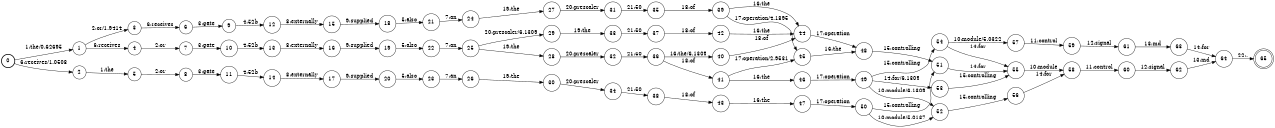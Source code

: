 digraph FST {
rankdir = LR;
size = "8.5,11";
label = "";
center = 1;
orientation = Portrait;
ranksep = "0.4";
nodesep = "0.25";
0 [label = "0", shape = circle, style = bold, fontsize = 14]
	0 -> 1 [label = "1:the/0.62695", fontsize = 14];
	0 -> 2 [label = "6:receives/1.0508", fontsize = 14];
1 [label = "1", shape = circle, style = solid, fontsize = 14]
	1 -> 3 [label = "2:or/1.9414", fontsize = 14];
	1 -> 4 [label = "6:receives", fontsize = 14];
2 [label = "2", shape = circle, style = solid, fontsize = 14]
	2 -> 5 [label = "1:the", fontsize = 14];
3 [label = "3", shape = circle, style = solid, fontsize = 14]
	3 -> 6 [label = "6:receives", fontsize = 14];
4 [label = "4", shape = circle, style = solid, fontsize = 14]
	4 -> 7 [label = "2:or", fontsize = 14];
5 [label = "5", shape = circle, style = solid, fontsize = 14]
	5 -> 8 [label = "2:or", fontsize = 14];
6 [label = "6", shape = circle, style = solid, fontsize = 14]
	6 -> 9 [label = "3:gate", fontsize = 14];
7 [label = "7", shape = circle, style = solid, fontsize = 14]
	7 -> 10 [label = "3:gate", fontsize = 14];
8 [label = "8", shape = circle, style = solid, fontsize = 14]
	8 -> 11 [label = "3:gate", fontsize = 14];
9 [label = "9", shape = circle, style = solid, fontsize = 14]
	9 -> 12 [label = "4:52b", fontsize = 14];
10 [label = "10", shape = circle, style = solid, fontsize = 14]
	10 -> 13 [label = "4:52b", fontsize = 14];
11 [label = "11", shape = circle, style = solid, fontsize = 14]
	11 -> 14 [label = "4:52b", fontsize = 14];
12 [label = "12", shape = circle, style = solid, fontsize = 14]
	12 -> 15 [label = "8:externally", fontsize = 14];
13 [label = "13", shape = circle, style = solid, fontsize = 14]
	13 -> 16 [label = "8:externally", fontsize = 14];
14 [label = "14", shape = circle, style = solid, fontsize = 14]
	14 -> 17 [label = "8:externally", fontsize = 14];
15 [label = "15", shape = circle, style = solid, fontsize = 14]
	15 -> 18 [label = "9:supplied", fontsize = 14];
16 [label = "16", shape = circle, style = solid, fontsize = 14]
	16 -> 19 [label = "9:supplied", fontsize = 14];
17 [label = "17", shape = circle, style = solid, fontsize = 14]
	17 -> 20 [label = "9:supplied", fontsize = 14];
18 [label = "18", shape = circle, style = solid, fontsize = 14]
	18 -> 21 [label = "5:also", fontsize = 14];
19 [label = "19", shape = circle, style = solid, fontsize = 14]
	19 -> 22 [label = "5:also", fontsize = 14];
20 [label = "20", shape = circle, style = solid, fontsize = 14]
	20 -> 23 [label = "5:also", fontsize = 14];
21 [label = "21", shape = circle, style = solid, fontsize = 14]
	21 -> 24 [label = "7:an", fontsize = 14];
22 [label = "22", shape = circle, style = solid, fontsize = 14]
	22 -> 25 [label = "7:an", fontsize = 14];
23 [label = "23", shape = circle, style = solid, fontsize = 14]
	23 -> 26 [label = "7:an", fontsize = 14];
24 [label = "24", shape = circle, style = solid, fontsize = 14]
	24 -> 27 [label = "19:the", fontsize = 14];
25 [label = "25", shape = circle, style = solid, fontsize = 14]
	25 -> 28 [label = "19:the", fontsize = 14];
	25 -> 29 [label = "20:prescaler/6.1309", fontsize = 14];
26 [label = "26", shape = circle, style = solid, fontsize = 14]
	26 -> 30 [label = "19:the", fontsize = 14];
27 [label = "27", shape = circle, style = solid, fontsize = 14]
	27 -> 31 [label = "20:prescaler", fontsize = 14];
28 [label = "28", shape = circle, style = solid, fontsize = 14]
	28 -> 32 [label = "20:prescaler", fontsize = 14];
29 [label = "29", shape = circle, style = solid, fontsize = 14]
	29 -> 33 [label = "19:the", fontsize = 14];
30 [label = "30", shape = circle, style = solid, fontsize = 14]
	30 -> 34 [label = "20:prescaler", fontsize = 14];
31 [label = "31", shape = circle, style = solid, fontsize = 14]
	31 -> 35 [label = "21:50", fontsize = 14];
32 [label = "32", shape = circle, style = solid, fontsize = 14]
	32 -> 36 [label = "21:50", fontsize = 14];
33 [label = "33", shape = circle, style = solid, fontsize = 14]
	33 -> 37 [label = "21:50", fontsize = 14];
34 [label = "34", shape = circle, style = solid, fontsize = 14]
	34 -> 38 [label = "21:50", fontsize = 14];
35 [label = "35", shape = circle, style = solid, fontsize = 14]
	35 -> 39 [label = "18:of", fontsize = 14];
36 [label = "36", shape = circle, style = solid, fontsize = 14]
	36 -> 40 [label = "16:the/6.1309", fontsize = 14];
	36 -> 41 [label = "18:of", fontsize = 14];
37 [label = "37", shape = circle, style = solid, fontsize = 14]
	37 -> 42 [label = "18:of", fontsize = 14];
38 [label = "38", shape = circle, style = solid, fontsize = 14]
	38 -> 43 [label = "18:of", fontsize = 14];
39 [label = "39", shape = circle, style = solid, fontsize = 14]
	39 -> 44 [label = "16:the", fontsize = 14];
	39 -> 45 [label = "17:operation/4.1895", fontsize = 14];
40 [label = "40", shape = circle, style = solid, fontsize = 14]
	40 -> 44 [label = "18:of", fontsize = 14];
41 [label = "41", shape = circle, style = solid, fontsize = 14]
	41 -> 46 [label = "16:the", fontsize = 14];
	41 -> 45 [label = "17:operation/2.9531", fontsize = 14];
42 [label = "42", shape = circle, style = solid, fontsize = 14]
	42 -> 44 [label = "16:the", fontsize = 14];
43 [label = "43", shape = circle, style = solid, fontsize = 14]
	43 -> 47 [label = "16:the", fontsize = 14];
44 [label = "44", shape = circle, style = solid, fontsize = 14]
	44 -> 48 [label = "17:operation", fontsize = 14];
45 [label = "45", shape = circle, style = solid, fontsize = 14]
	45 -> 48 [label = "16:the", fontsize = 14];
46 [label = "46", shape = circle, style = solid, fontsize = 14]
	46 -> 49 [label = "17:operation", fontsize = 14];
47 [label = "47", shape = circle, style = solid, fontsize = 14]
	47 -> 50 [label = "17:operation", fontsize = 14];
48 [label = "48", shape = circle, style = solid, fontsize = 14]
	48 -> 51 [label = "15:controlling", fontsize = 14];
49 [label = "49", shape = circle, style = solid, fontsize = 14]
	49 -> 52 [label = "10:module/6.1309", fontsize = 14];
	49 -> 53 [label = "14:for/6.1309", fontsize = 14];
	49 -> 54 [label = "15:controlling", fontsize = 14];
50 [label = "50", shape = circle, style = solid, fontsize = 14]
	50 -> 52 [label = "10:module/5.0137", fontsize = 14];
	50 -> 51 [label = "15:controlling", fontsize = 14];
51 [label = "51", shape = circle, style = solid, fontsize = 14]
	51 -> 55 [label = "14:for", fontsize = 14];
52 [label = "52", shape = circle, style = solid, fontsize = 14]
	52 -> 56 [label = "15:controlling", fontsize = 14];
53 [label = "53", shape = circle, style = solid, fontsize = 14]
	53 -> 55 [label = "15:controlling", fontsize = 14];
54 [label = "54", shape = circle, style = solid, fontsize = 14]
	54 -> 57 [label = "10:module/5.0322", fontsize = 14];
	54 -> 55 [label = "14:for", fontsize = 14];
55 [label = "55", shape = circle, style = solid, fontsize = 14]
	55 -> 58 [label = "10:module", fontsize = 14];
56 [label = "56", shape = circle, style = solid, fontsize = 14]
	56 -> 58 [label = "14:for", fontsize = 14];
57 [label = "57", shape = circle, style = solid, fontsize = 14]
	57 -> 59 [label = "11:control", fontsize = 14];
58 [label = "58", shape = circle, style = solid, fontsize = 14]
	58 -> 60 [label = "11:control", fontsize = 14];
59 [label = "59", shape = circle, style = solid, fontsize = 14]
	59 -> 61 [label = "12:signal", fontsize = 14];
60 [label = "60", shape = circle, style = solid, fontsize = 14]
	60 -> 62 [label = "12:signal", fontsize = 14];
61 [label = "61", shape = circle, style = solid, fontsize = 14]
	61 -> 63 [label = "13:md", fontsize = 14];
62 [label = "62", shape = circle, style = solid, fontsize = 14]
	62 -> 64 [label = "13:md", fontsize = 14];
63 [label = "63", shape = circle, style = solid, fontsize = 14]
	63 -> 64 [label = "14:for", fontsize = 14];
64 [label = "64", shape = circle, style = solid, fontsize = 14]
	64 -> 65 [label = "22:.", fontsize = 14];
65 [label = "65", shape = doublecircle, style = solid, fontsize = 14]
}
